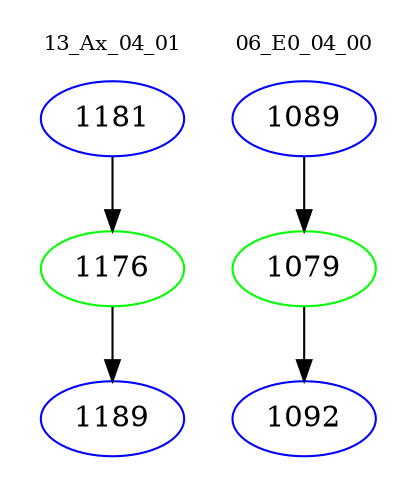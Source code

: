 digraph{
subgraph cluster_0 {
color = white
label = "13_Ax_04_01";
fontsize=10;
T0_1181 [label="1181", color="blue"]
T0_1181 -> T0_1176 [color="black"]
T0_1176 [label="1176", color="green"]
T0_1176 -> T0_1189 [color="black"]
T0_1189 [label="1189", color="blue"]
}
subgraph cluster_1 {
color = white
label = "06_E0_04_00";
fontsize=10;
T1_1089 [label="1089", color="blue"]
T1_1089 -> T1_1079 [color="black"]
T1_1079 [label="1079", color="green"]
T1_1079 -> T1_1092 [color="black"]
T1_1092 [label="1092", color="blue"]
}
}
